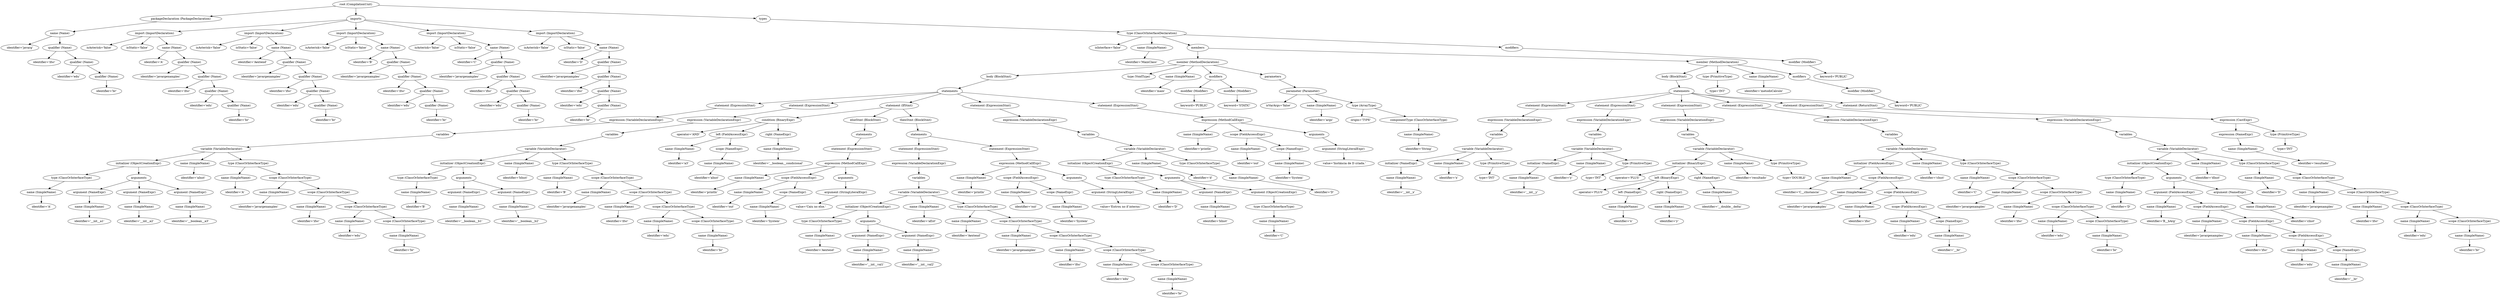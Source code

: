 digraph {
n0 [label="root (CompilationUnit)"];
n1 [label="packageDeclaration (PackageDeclaration)"];
n0 -> n1;
n2 [label="name (Name)"];
n1 -> n2;
n3 [label="identifier='javarg'"];
n2 -> n3;
n4 [label="qualifier (Name)"];
n2 -> n4;
n5 [label="identifier='ifsc'"];
n4 -> n5;
n6 [label="qualifier (Name)"];
n4 -> n6;
n7 [label="identifier='edu'"];
n6 -> n7;
n8 [label="qualifier (Name)"];
n6 -> n8;
n9 [label="identifier='br'"];
n8 -> n9;
n10 [label="imports"];
n0 -> n10;
n11 [label="import (ImportDeclaration)"];
n10 -> n11;
n12 [label="isAsterisk='false'"];
n11 -> n12;
n13 [label="isStatic='false'"];
n11 -> n13;
n14 [label="name (Name)"];
n11 -> n14;
n15 [label="identifier='A'"];
n14 -> n15;
n16 [label="qualifier (Name)"];
n14 -> n16;
n17 [label="identifier='javargexamples'"];
n16 -> n17;
n18 [label="qualifier (Name)"];
n16 -> n18;
n19 [label="identifier='ifsc'"];
n18 -> n19;
n20 [label="qualifier (Name)"];
n18 -> n20;
n21 [label="identifier='edu'"];
n20 -> n21;
n22 [label="qualifier (Name)"];
n20 -> n22;
n23 [label="identifier='br'"];
n22 -> n23;
n24 [label="import (ImportDeclaration)"];
n10 -> n24;
n25 [label="isAsterisk='false'"];
n24 -> n25;
n26 [label="isStatic='false'"];
n24 -> n26;
n27 [label="name (Name)"];
n24 -> n27;
n28 [label="identifier='Aextend'"];
n27 -> n28;
n29 [label="qualifier (Name)"];
n27 -> n29;
n30 [label="identifier='javargexamples'"];
n29 -> n30;
n31 [label="qualifier (Name)"];
n29 -> n31;
n32 [label="identifier='ifsc'"];
n31 -> n32;
n33 [label="qualifier (Name)"];
n31 -> n33;
n34 [label="identifier='edu'"];
n33 -> n34;
n35 [label="qualifier (Name)"];
n33 -> n35;
n36 [label="identifier='br'"];
n35 -> n36;
n37 [label="import (ImportDeclaration)"];
n10 -> n37;
n38 [label="isAsterisk='false'"];
n37 -> n38;
n39 [label="isStatic='false'"];
n37 -> n39;
n40 [label="name (Name)"];
n37 -> n40;
n41 [label="identifier='B'"];
n40 -> n41;
n42 [label="qualifier (Name)"];
n40 -> n42;
n43 [label="identifier='javargexamples'"];
n42 -> n43;
n44 [label="qualifier (Name)"];
n42 -> n44;
n45 [label="identifier='ifsc'"];
n44 -> n45;
n46 [label="qualifier (Name)"];
n44 -> n46;
n47 [label="identifier='edu'"];
n46 -> n47;
n48 [label="qualifier (Name)"];
n46 -> n48;
n49 [label="identifier='br'"];
n48 -> n49;
n50 [label="import (ImportDeclaration)"];
n10 -> n50;
n51 [label="isAsterisk='false'"];
n50 -> n51;
n52 [label="isStatic='false'"];
n50 -> n52;
n53 [label="name (Name)"];
n50 -> n53;
n54 [label="identifier='C'"];
n53 -> n54;
n55 [label="qualifier (Name)"];
n53 -> n55;
n56 [label="identifier='javargexamples'"];
n55 -> n56;
n57 [label="qualifier (Name)"];
n55 -> n57;
n58 [label="identifier='ifsc'"];
n57 -> n58;
n59 [label="qualifier (Name)"];
n57 -> n59;
n60 [label="identifier='edu'"];
n59 -> n60;
n61 [label="qualifier (Name)"];
n59 -> n61;
n62 [label="identifier='br'"];
n61 -> n62;
n63 [label="import (ImportDeclaration)"];
n10 -> n63;
n64 [label="isAsterisk='false'"];
n63 -> n64;
n65 [label="isStatic='false'"];
n63 -> n65;
n66 [label="name (Name)"];
n63 -> n66;
n67 [label="identifier='D'"];
n66 -> n67;
n68 [label="qualifier (Name)"];
n66 -> n68;
n69 [label="identifier='javargexamples'"];
n68 -> n69;
n70 [label="qualifier (Name)"];
n68 -> n70;
n71 [label="identifier='ifsc'"];
n70 -> n71;
n72 [label="qualifier (Name)"];
n70 -> n72;
n73 [label="identifier='edu'"];
n72 -> n73;
n74 [label="qualifier (Name)"];
n72 -> n74;
n75 [label="identifier='br'"];
n74 -> n75;
n76 [label="types"];
n0 -> n76;
n77 [label="type (ClassOrInterfaceDeclaration)"];
n76 -> n77;
n78 [label="isInterface='false'"];
n77 -> n78;
n79 [label="name (SimpleName)"];
n77 -> n79;
n80 [label="identifier='MainClass'"];
n79 -> n80;
n81 [label="members"];
n77 -> n81;
n82 [label="member (MethodDeclaration)"];
n81 -> n82;
n83 [label="body (BlockStmt)"];
n82 -> n83;
n84 [label="statements"];
n83 -> n84;
n85 [label="statement (ExpressionStmt)"];
n84 -> n85;
n86 [label="expression (VariableDeclarationExpr)"];
n85 -> n86;
n87 [label="variables"];
n86 -> n87;
n88 [label="variable (VariableDeclarator)"];
n87 -> n88;
n89 [label="initializer (ObjectCreationExpr)"];
n88 -> n89;
n90 [label="type (ClassOrInterfaceType)"];
n89 -> n90;
n91 [label="name (SimpleName)"];
n90 -> n91;
n92 [label="identifier='A'"];
n91 -> n92;
n93 [label="arguments"];
n89 -> n93;
n94 [label="argument (NameExpr)"];
n93 -> n94;
n95 [label="name (SimpleName)"];
n94 -> n95;
n96 [label="identifier='__int__a1'"];
n95 -> n96;
n97 [label="argument (NameExpr)"];
n93 -> n97;
n98 [label="name (SimpleName)"];
n97 -> n98;
n99 [label="identifier='__int__a2'"];
n98 -> n99;
n100 [label="argument (NameExpr)"];
n93 -> n100;
n101 [label="name (SimpleName)"];
n100 -> n101;
n102 [label="identifier='__boolean__a3'"];
n101 -> n102;
n103 [label="name (SimpleName)"];
n88 -> n103;
n104 [label="identifier='aInst'"];
n103 -> n104;
n105 [label="type (ClassOrInterfaceType)"];
n88 -> n105;
n106 [label="name (SimpleName)"];
n105 -> n106;
n107 [label="identifier='A'"];
n106 -> n107;
n108 [label="scope (ClassOrInterfaceType)"];
n105 -> n108;
n109 [label="name (SimpleName)"];
n108 -> n109;
n110 [label="identifier='javargexamples'"];
n109 -> n110;
n111 [label="scope (ClassOrInterfaceType)"];
n108 -> n111;
n112 [label="name (SimpleName)"];
n111 -> n112;
n113 [label="identifier='ifsc'"];
n112 -> n113;
n114 [label="scope (ClassOrInterfaceType)"];
n111 -> n114;
n115 [label="name (SimpleName)"];
n114 -> n115;
n116 [label="identifier='edu'"];
n115 -> n116;
n117 [label="scope (ClassOrInterfaceType)"];
n114 -> n117;
n118 [label="name (SimpleName)"];
n117 -> n118;
n119 [label="identifier='br'"];
n118 -> n119;
n120 [label="statement (ExpressionStmt)"];
n84 -> n120;
n121 [label="expression (VariableDeclarationExpr)"];
n120 -> n121;
n122 [label="variables"];
n121 -> n122;
n123 [label="variable (VariableDeclarator)"];
n122 -> n123;
n124 [label="initializer (ObjectCreationExpr)"];
n123 -> n124;
n125 [label="type (ClassOrInterfaceType)"];
n124 -> n125;
n126 [label="name (SimpleName)"];
n125 -> n126;
n127 [label="identifier='B'"];
n126 -> n127;
n128 [label="arguments"];
n124 -> n128;
n129 [label="argument (NameExpr)"];
n128 -> n129;
n130 [label="name (SimpleName)"];
n129 -> n130;
n131 [label="identifier='__boolean__b1'"];
n130 -> n131;
n132 [label="argument (NameExpr)"];
n128 -> n132;
n133 [label="name (SimpleName)"];
n132 -> n133;
n134 [label="identifier='__boolean__b2'"];
n133 -> n134;
n135 [label="name (SimpleName)"];
n123 -> n135;
n136 [label="identifier='bInst'"];
n135 -> n136;
n137 [label="type (ClassOrInterfaceType)"];
n123 -> n137;
n138 [label="name (SimpleName)"];
n137 -> n138;
n139 [label="identifier='B'"];
n138 -> n139;
n140 [label="scope (ClassOrInterfaceType)"];
n137 -> n140;
n141 [label="name (SimpleName)"];
n140 -> n141;
n142 [label="identifier='javargexamples'"];
n141 -> n142;
n143 [label="scope (ClassOrInterfaceType)"];
n140 -> n143;
n144 [label="name (SimpleName)"];
n143 -> n144;
n145 [label="identifier='ifsc'"];
n144 -> n145;
n146 [label="scope (ClassOrInterfaceType)"];
n143 -> n146;
n147 [label="name (SimpleName)"];
n146 -> n147;
n148 [label="identifier='edu'"];
n147 -> n148;
n149 [label="scope (ClassOrInterfaceType)"];
n146 -> n149;
n150 [label="name (SimpleName)"];
n149 -> n150;
n151 [label="identifier='br'"];
n150 -> n151;
n152 [label="statement (IfStmt)"];
n84 -> n152;
n153 [label="condition (BinaryExpr)"];
n152 -> n153;
n154 [label="operator='AND'"];
n153 -> n154;
n155 [label="left (FieldAccessExpr)"];
n153 -> n155;
n156 [label="name (SimpleName)"];
n155 -> n156;
n157 [label="identifier='a3'"];
n156 -> n157;
n158 [label="scope (NameExpr)"];
n155 -> n158;
n159 [label="name (SimpleName)"];
n158 -> n159;
n160 [label="identifier='aInst'"];
n159 -> n160;
n161 [label="right (NameExpr)"];
n153 -> n161;
n162 [label="name (SimpleName)"];
n161 -> n162;
n163 [label="identifier='__boolean__condicional'"];
n162 -> n163;
n164 [label="elseStmt (BlockStmt)"];
n152 -> n164;
n165 [label="statements"];
n164 -> n165;
n166 [label="statement (ExpressionStmt)"];
n165 -> n166;
n167 [label="expression (MethodCallExpr)"];
n166 -> n167;
n168 [label="name (SimpleName)"];
n167 -> n168;
n169 [label="identifier='println'"];
n168 -> n169;
n170 [label="scope (FieldAccessExpr)"];
n167 -> n170;
n171 [label="name (SimpleName)"];
n170 -> n171;
n172 [label="identifier='out'"];
n171 -> n172;
n173 [label="scope (NameExpr)"];
n170 -> n173;
n174 [label="name (SimpleName)"];
n173 -> n174;
n175 [label="identifier='System'"];
n174 -> n175;
n176 [label="arguments"];
n167 -> n176;
n177 [label="argument (StringLiteralExpr)"];
n176 -> n177;
n178 [label="value='Caiu no else.'"];
n177 -> n178;
n179 [label="thenStmt (BlockStmt)"];
n152 -> n179;
n180 [label="statements"];
n179 -> n180;
n181 [label="statement (ExpressionStmt)"];
n180 -> n181;
n182 [label="expression (VariableDeclarationExpr)"];
n181 -> n182;
n183 [label="variables"];
n182 -> n183;
n184 [label="variable (VariableDeclarator)"];
n183 -> n184;
n185 [label="initializer (ObjectCreationExpr)"];
n184 -> n185;
n186 [label="type (ClassOrInterfaceType)"];
n185 -> n186;
n187 [label="name (SimpleName)"];
n186 -> n187;
n188 [label="identifier='Aextend'"];
n187 -> n188;
n189 [label="arguments"];
n185 -> n189;
n190 [label="argument (NameExpr)"];
n189 -> n190;
n191 [label="name (SimpleName)"];
n190 -> n191;
n192 [label="identifier='__int__val1'"];
n191 -> n192;
n193 [label="argument (NameExpr)"];
n189 -> n193;
n194 [label="name (SimpleName)"];
n193 -> n194;
n195 [label="identifier='__int__val2'"];
n194 -> n195;
n196 [label="name (SimpleName)"];
n184 -> n196;
n197 [label="identifier='aExt'"];
n196 -> n197;
n198 [label="type (ClassOrInterfaceType)"];
n184 -> n198;
n199 [label="name (SimpleName)"];
n198 -> n199;
n200 [label="identifier='Aextend'"];
n199 -> n200;
n201 [label="scope (ClassOrInterfaceType)"];
n198 -> n201;
n202 [label="name (SimpleName)"];
n201 -> n202;
n203 [label="identifier='javargexamples'"];
n202 -> n203;
n204 [label="scope (ClassOrInterfaceType)"];
n201 -> n204;
n205 [label="name (SimpleName)"];
n204 -> n205;
n206 [label="identifier='ifsc'"];
n205 -> n206;
n207 [label="scope (ClassOrInterfaceType)"];
n204 -> n207;
n208 [label="name (SimpleName)"];
n207 -> n208;
n209 [label="identifier='edu'"];
n208 -> n209;
n210 [label="scope (ClassOrInterfaceType)"];
n207 -> n210;
n211 [label="name (SimpleName)"];
n210 -> n211;
n212 [label="identifier='br'"];
n211 -> n212;
n213 [label="statement (ExpressionStmt)"];
n180 -> n213;
n214 [label="expression (MethodCallExpr)"];
n213 -> n214;
n215 [label="name (SimpleName)"];
n214 -> n215;
n216 [label="identifier='println'"];
n215 -> n216;
n217 [label="scope (FieldAccessExpr)"];
n214 -> n217;
n218 [label="name (SimpleName)"];
n217 -> n218;
n219 [label="identifier='out'"];
n218 -> n219;
n220 [label="scope (NameExpr)"];
n217 -> n220;
n221 [label="name (SimpleName)"];
n220 -> n221;
n222 [label="identifier='System'"];
n221 -> n222;
n223 [label="arguments"];
n214 -> n223;
n224 [label="argument (StringLiteralExpr)"];
n223 -> n224;
n225 [label="value='Entrou no if interno.'"];
n224 -> n225;
n226 [label="statement (ExpressionStmt)"];
n84 -> n226;
n227 [label="expression (VariableDeclarationExpr)"];
n226 -> n227;
n228 [label="variables"];
n227 -> n228;
n229 [label="variable (VariableDeclarator)"];
n228 -> n229;
n230 [label="initializer (ObjectCreationExpr)"];
n229 -> n230;
n231 [label="type (ClassOrInterfaceType)"];
n230 -> n231;
n232 [label="name (SimpleName)"];
n231 -> n232;
n233 [label="identifier='D'"];
n232 -> n233;
n234 [label="arguments"];
n230 -> n234;
n235 [label="argument (NameExpr)"];
n234 -> n235;
n236 [label="name (SimpleName)"];
n235 -> n236;
n237 [label="identifier='bInst'"];
n236 -> n237;
n238 [label="argument (ObjectCreationExpr)"];
n234 -> n238;
n239 [label="type (ClassOrInterfaceType)"];
n238 -> n239;
n240 [label="name (SimpleName)"];
n239 -> n240;
n241 [label="identifier='C'"];
n240 -> n241;
n242 [label="name (SimpleName)"];
n229 -> n242;
n243 [label="identifier='d'"];
n242 -> n243;
n244 [label="type (ClassOrInterfaceType)"];
n229 -> n244;
n245 [label="name (SimpleName)"];
n244 -> n245;
n246 [label="identifier='D'"];
n245 -> n246;
n247 [label="statement (ExpressionStmt)"];
n84 -> n247;
n248 [label="expression (MethodCallExpr)"];
n247 -> n248;
n249 [label="name (SimpleName)"];
n248 -> n249;
n250 [label="identifier='println'"];
n249 -> n250;
n251 [label="scope (FieldAccessExpr)"];
n248 -> n251;
n252 [label="name (SimpleName)"];
n251 -> n252;
n253 [label="identifier='out'"];
n252 -> n253;
n254 [label="scope (NameExpr)"];
n251 -> n254;
n255 [label="name (SimpleName)"];
n254 -> n255;
n256 [label="identifier='System'"];
n255 -> n256;
n257 [label="arguments"];
n248 -> n257;
n258 [label="argument (StringLiteralExpr)"];
n257 -> n258;
n259 [label="value='Instância de D criada.'"];
n258 -> n259;
n260 [label="type (VoidType)"];
n82 -> n260;
n261 [label="name (SimpleName)"];
n82 -> n261;
n262 [label="identifier='main'"];
n261 -> n262;
n263 [label="modifiers"];
n82 -> n263;
n264 [label="modifier (Modifier)"];
n263 -> n264;
n265 [label="keyword='PUBLIC'"];
n264 -> n265;
n266 [label="modifier (Modifier)"];
n263 -> n266;
n267 [label="keyword='STATIC'"];
n266 -> n267;
n268 [label="parameters"];
n82 -> n268;
n269 [label="parameter (Parameter)"];
n268 -> n269;
n270 [label="isVarArgs='false'"];
n269 -> n270;
n271 [label="name (SimpleName)"];
n269 -> n271;
n272 [label="identifier='args'"];
n271 -> n272;
n273 [label="type (ArrayType)"];
n269 -> n273;
n274 [label="origin='TYPE'"];
n273 -> n274;
n275 [label="componentType (ClassOrInterfaceType)"];
n273 -> n275;
n276 [label="name (SimpleName)"];
n275 -> n276;
n277 [label="identifier='String'"];
n276 -> n277;
n278 [label="member (MethodDeclaration)"];
n81 -> n278;
n279 [label="body (BlockStmt)"];
n278 -> n279;
n280 [label="statements"];
n279 -> n280;
n281 [label="statement (ExpressionStmt)"];
n280 -> n281;
n282 [label="expression (VariableDeclarationExpr)"];
n281 -> n282;
n283 [label="variables"];
n282 -> n283;
n284 [label="variable (VariableDeclarator)"];
n283 -> n284;
n285 [label="initializer (NameExpr)"];
n284 -> n285;
n286 [label="name (SimpleName)"];
n285 -> n286;
n287 [label="identifier='__int__x'"];
n286 -> n287;
n288 [label="name (SimpleName)"];
n284 -> n288;
n289 [label="identifier='x'"];
n288 -> n289;
n290 [label="type (PrimitiveType)"];
n284 -> n290;
n291 [label="type='INT'"];
n290 -> n291;
n292 [label="statement (ExpressionStmt)"];
n280 -> n292;
n293 [label="expression (VariableDeclarationExpr)"];
n292 -> n293;
n294 [label="variables"];
n293 -> n294;
n295 [label="variable (VariableDeclarator)"];
n294 -> n295;
n296 [label="initializer (NameExpr)"];
n295 -> n296;
n297 [label="name (SimpleName)"];
n296 -> n297;
n298 [label="identifier='__int__y'"];
n297 -> n298;
n299 [label="name (SimpleName)"];
n295 -> n299;
n300 [label="identifier='y'"];
n299 -> n300;
n301 [label="type (PrimitiveType)"];
n295 -> n301;
n302 [label="type='INT'"];
n301 -> n302;
n303 [label="statement (ExpressionStmt)"];
n280 -> n303;
n304 [label="expression (VariableDeclarationExpr)"];
n303 -> n304;
n305 [label="variables"];
n304 -> n305;
n306 [label="variable (VariableDeclarator)"];
n305 -> n306;
n307 [label="initializer (BinaryExpr)"];
n306 -> n307;
n308 [label="operator='PLUS'"];
n307 -> n308;
n309 [label="left (BinaryExpr)"];
n307 -> n309;
n310 [label="operator='PLUS'"];
n309 -> n310;
n311 [label="left (NameExpr)"];
n309 -> n311;
n312 [label="name (SimpleName)"];
n311 -> n312;
n313 [label="identifier='x'"];
n312 -> n313;
n314 [label="right (NameExpr)"];
n309 -> n314;
n315 [label="name (SimpleName)"];
n314 -> n315;
n316 [label="identifier='y'"];
n315 -> n316;
n317 [label="right (NameExpr)"];
n307 -> n317;
n318 [label="name (SimpleName)"];
n317 -> n318;
n319 [label="identifier='__double__delta'"];
n318 -> n319;
n320 [label="name (SimpleName)"];
n306 -> n320;
n321 [label="identifier='resultado'"];
n320 -> n321;
n322 [label="type (PrimitiveType)"];
n306 -> n322;
n323 [label="type='DOUBLE'"];
n322 -> n323;
n324 [label="statement (ExpressionStmt)"];
n280 -> n324;
n325 [label="expression (VariableDeclarationExpr)"];
n324 -> n325;
n326 [label="variables"];
n325 -> n326;
n327 [label="variable (VariableDeclarator)"];
n326 -> n327;
n328 [label="initializer (FieldAccessExpr)"];
n327 -> n328;
n329 [label="name (SimpleName)"];
n328 -> n329;
n330 [label="identifier='C__cInstancia'"];
n329 -> n330;
n331 [label="scope (FieldAccessExpr)"];
n328 -> n331;
n332 [label="name (SimpleName)"];
n331 -> n332;
n333 [label="identifier='javargexamples'"];
n332 -> n333;
n334 [label="scope (FieldAccessExpr)"];
n331 -> n334;
n335 [label="name (SimpleName)"];
n334 -> n335;
n336 [label="identifier='ifsc'"];
n335 -> n336;
n337 [label="scope (FieldAccessExpr)"];
n334 -> n337;
n338 [label="name (SimpleName)"];
n337 -> n338;
n339 [label="identifier='edu'"];
n338 -> n339;
n340 [label="scope (NameExpr)"];
n337 -> n340;
n341 [label="name (SimpleName)"];
n340 -> n341;
n342 [label="identifier='__br'"];
n341 -> n342;
n343 [label="name (SimpleName)"];
n327 -> n343;
n344 [label="identifier='cInst'"];
n343 -> n344;
n345 [label="type (ClassOrInterfaceType)"];
n327 -> n345;
n346 [label="name (SimpleName)"];
n345 -> n346;
n347 [label="identifier='C'"];
n346 -> n347;
n348 [label="scope (ClassOrInterfaceType)"];
n345 -> n348;
n349 [label="name (SimpleName)"];
n348 -> n349;
n350 [label="identifier='javargexamples'"];
n349 -> n350;
n351 [label="scope (ClassOrInterfaceType)"];
n348 -> n351;
n352 [label="name (SimpleName)"];
n351 -> n352;
n353 [label="identifier='ifsc'"];
n352 -> n353;
n354 [label="scope (ClassOrInterfaceType)"];
n351 -> n354;
n355 [label="name (SimpleName)"];
n354 -> n355;
n356 [label="identifier='edu'"];
n355 -> n356;
n357 [label="scope (ClassOrInterfaceType)"];
n354 -> n357;
n358 [label="name (SimpleName)"];
n357 -> n358;
n359 [label="identifier='br'"];
n358 -> n359;
n360 [label="statement (ExpressionStmt)"];
n280 -> n360;
n361 [label="expression (VariableDeclarationExpr)"];
n360 -> n361;
n362 [label="variables"];
n361 -> n362;
n363 [label="variable (VariableDeclarator)"];
n362 -> n363;
n364 [label="initializer (ObjectCreationExpr)"];
n363 -> n364;
n365 [label="type (ClassOrInterfaceType)"];
n364 -> n365;
n366 [label="name (SimpleName)"];
n365 -> n366;
n367 [label="identifier='D'"];
n366 -> n367;
n368 [label="arguments"];
n364 -> n368;
n369 [label="argument (FieldAccessExpr)"];
n368 -> n369;
n370 [label="name (SimpleName)"];
n369 -> n370;
n371 [label="identifier='B__bArg'"];
n370 -> n371;
n372 [label="scope (FieldAccessExpr)"];
n369 -> n372;
n373 [label="name (SimpleName)"];
n372 -> n373;
n374 [label="identifier='javargexamples'"];
n373 -> n374;
n375 [label="scope (FieldAccessExpr)"];
n372 -> n375;
n376 [label="name (SimpleName)"];
n375 -> n376;
n377 [label="identifier='ifsc'"];
n376 -> n377;
n378 [label="scope (FieldAccessExpr)"];
n375 -> n378;
n379 [label="name (SimpleName)"];
n378 -> n379;
n380 [label="identifier='edu'"];
n379 -> n380;
n381 [label="scope (NameExpr)"];
n378 -> n381;
n382 [label="name (SimpleName)"];
n381 -> n382;
n383 [label="identifier='__br'"];
n382 -> n383;
n384 [label="argument (NameExpr)"];
n368 -> n384;
n385 [label="name (SimpleName)"];
n384 -> n385;
n386 [label="identifier='cInst'"];
n385 -> n386;
n387 [label="name (SimpleName)"];
n363 -> n387;
n388 [label="identifier='dInst'"];
n387 -> n388;
n389 [label="type (ClassOrInterfaceType)"];
n363 -> n389;
n390 [label="name (SimpleName)"];
n389 -> n390;
n391 [label="identifier='D'"];
n390 -> n391;
n392 [label="scope (ClassOrInterfaceType)"];
n389 -> n392;
n393 [label="name (SimpleName)"];
n392 -> n393;
n394 [label="identifier='javargexamples'"];
n393 -> n394;
n395 [label="scope (ClassOrInterfaceType)"];
n392 -> n395;
n396 [label="name (SimpleName)"];
n395 -> n396;
n397 [label="identifier='ifsc'"];
n396 -> n397;
n398 [label="scope (ClassOrInterfaceType)"];
n395 -> n398;
n399 [label="name (SimpleName)"];
n398 -> n399;
n400 [label="identifier='edu'"];
n399 -> n400;
n401 [label="scope (ClassOrInterfaceType)"];
n398 -> n401;
n402 [label="name (SimpleName)"];
n401 -> n402;
n403 [label="identifier='br'"];
n402 -> n403;
n404 [label="statement (ReturnStmt)"];
n280 -> n404;
n405 [label="expression (CastExpr)"];
n404 -> n405;
n406 [label="expression (NameExpr)"];
n405 -> n406;
n407 [label="name (SimpleName)"];
n406 -> n407;
n408 [label="identifier='resultado'"];
n407 -> n408;
n409 [label="type (PrimitiveType)"];
n405 -> n409;
n410 [label="type='INT'"];
n409 -> n410;
n411 [label="type (PrimitiveType)"];
n278 -> n411;
n412 [label="type='INT'"];
n411 -> n412;
n413 [label="name (SimpleName)"];
n278 -> n413;
n414 [label="identifier='metodoCalculo'"];
n413 -> n414;
n415 [label="modifiers"];
n278 -> n415;
n416 [label="modifier (Modifier)"];
n415 -> n416;
n417 [label="keyword='PUBLIC'"];
n416 -> n417;
n418 [label="modifiers"];
n77 -> n418;
n419 [label="modifier (Modifier)"];
n418 -> n419;
n420 [label="keyword='PUBLIC'"];
n419 -> n420;
}